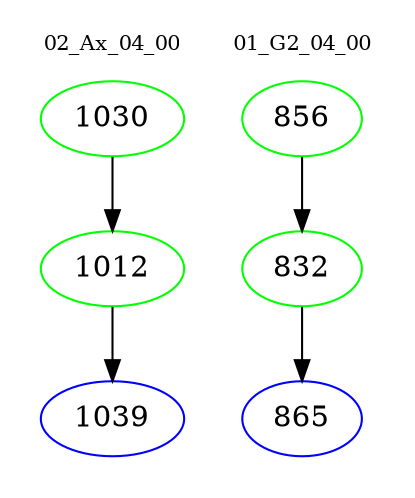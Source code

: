 digraph{
subgraph cluster_0 {
color = white
label = "02_Ax_04_00";
fontsize=10;
T0_1030 [label="1030", color="green"]
T0_1030 -> T0_1012 [color="black"]
T0_1012 [label="1012", color="green"]
T0_1012 -> T0_1039 [color="black"]
T0_1039 [label="1039", color="blue"]
}
subgraph cluster_1 {
color = white
label = "01_G2_04_00";
fontsize=10;
T1_856 [label="856", color="green"]
T1_856 -> T1_832 [color="black"]
T1_832 [label="832", color="green"]
T1_832 -> T1_865 [color="black"]
T1_865 [label="865", color="blue"]
}
}
